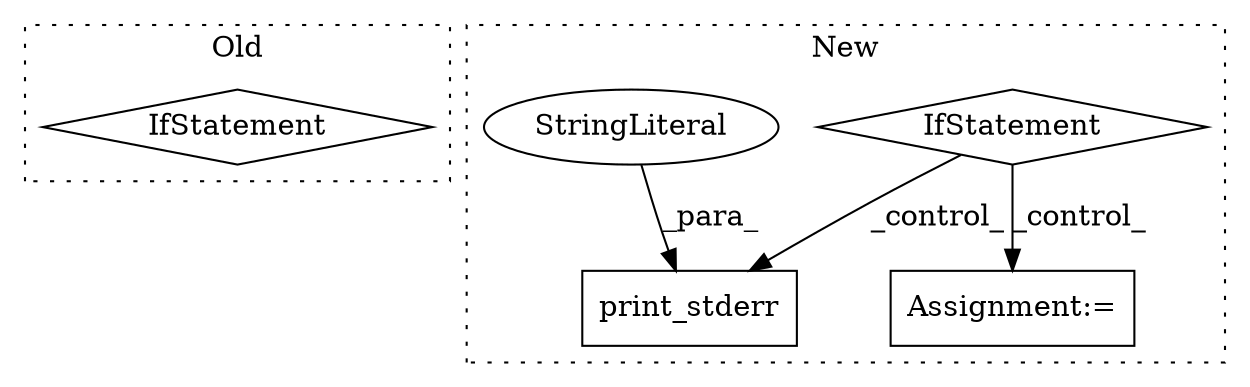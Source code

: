 digraph G {
subgraph cluster0 {
1 [label="IfStatement" a="25" s="8402,8425" l="4,2" shape="diamond"];
label = "Old";
style="dotted";
}
subgraph cluster1 {
2 [label="print_stderr" a="32" s="8722,8761" l="13,1" shape="box"];
3 [label="IfStatement" a="25" s="8681,8704" l="4,2" shape="diamond"];
4 [label="StringLiteral" a="45" s="8735" l="26" shape="ellipse"];
5 [label="Assignment:=" a="7" s="8779" l="1" shape="box"];
label = "New";
style="dotted";
}
3 -> 5 [label="_control_"];
3 -> 2 [label="_control_"];
4 -> 2 [label="_para_"];
}